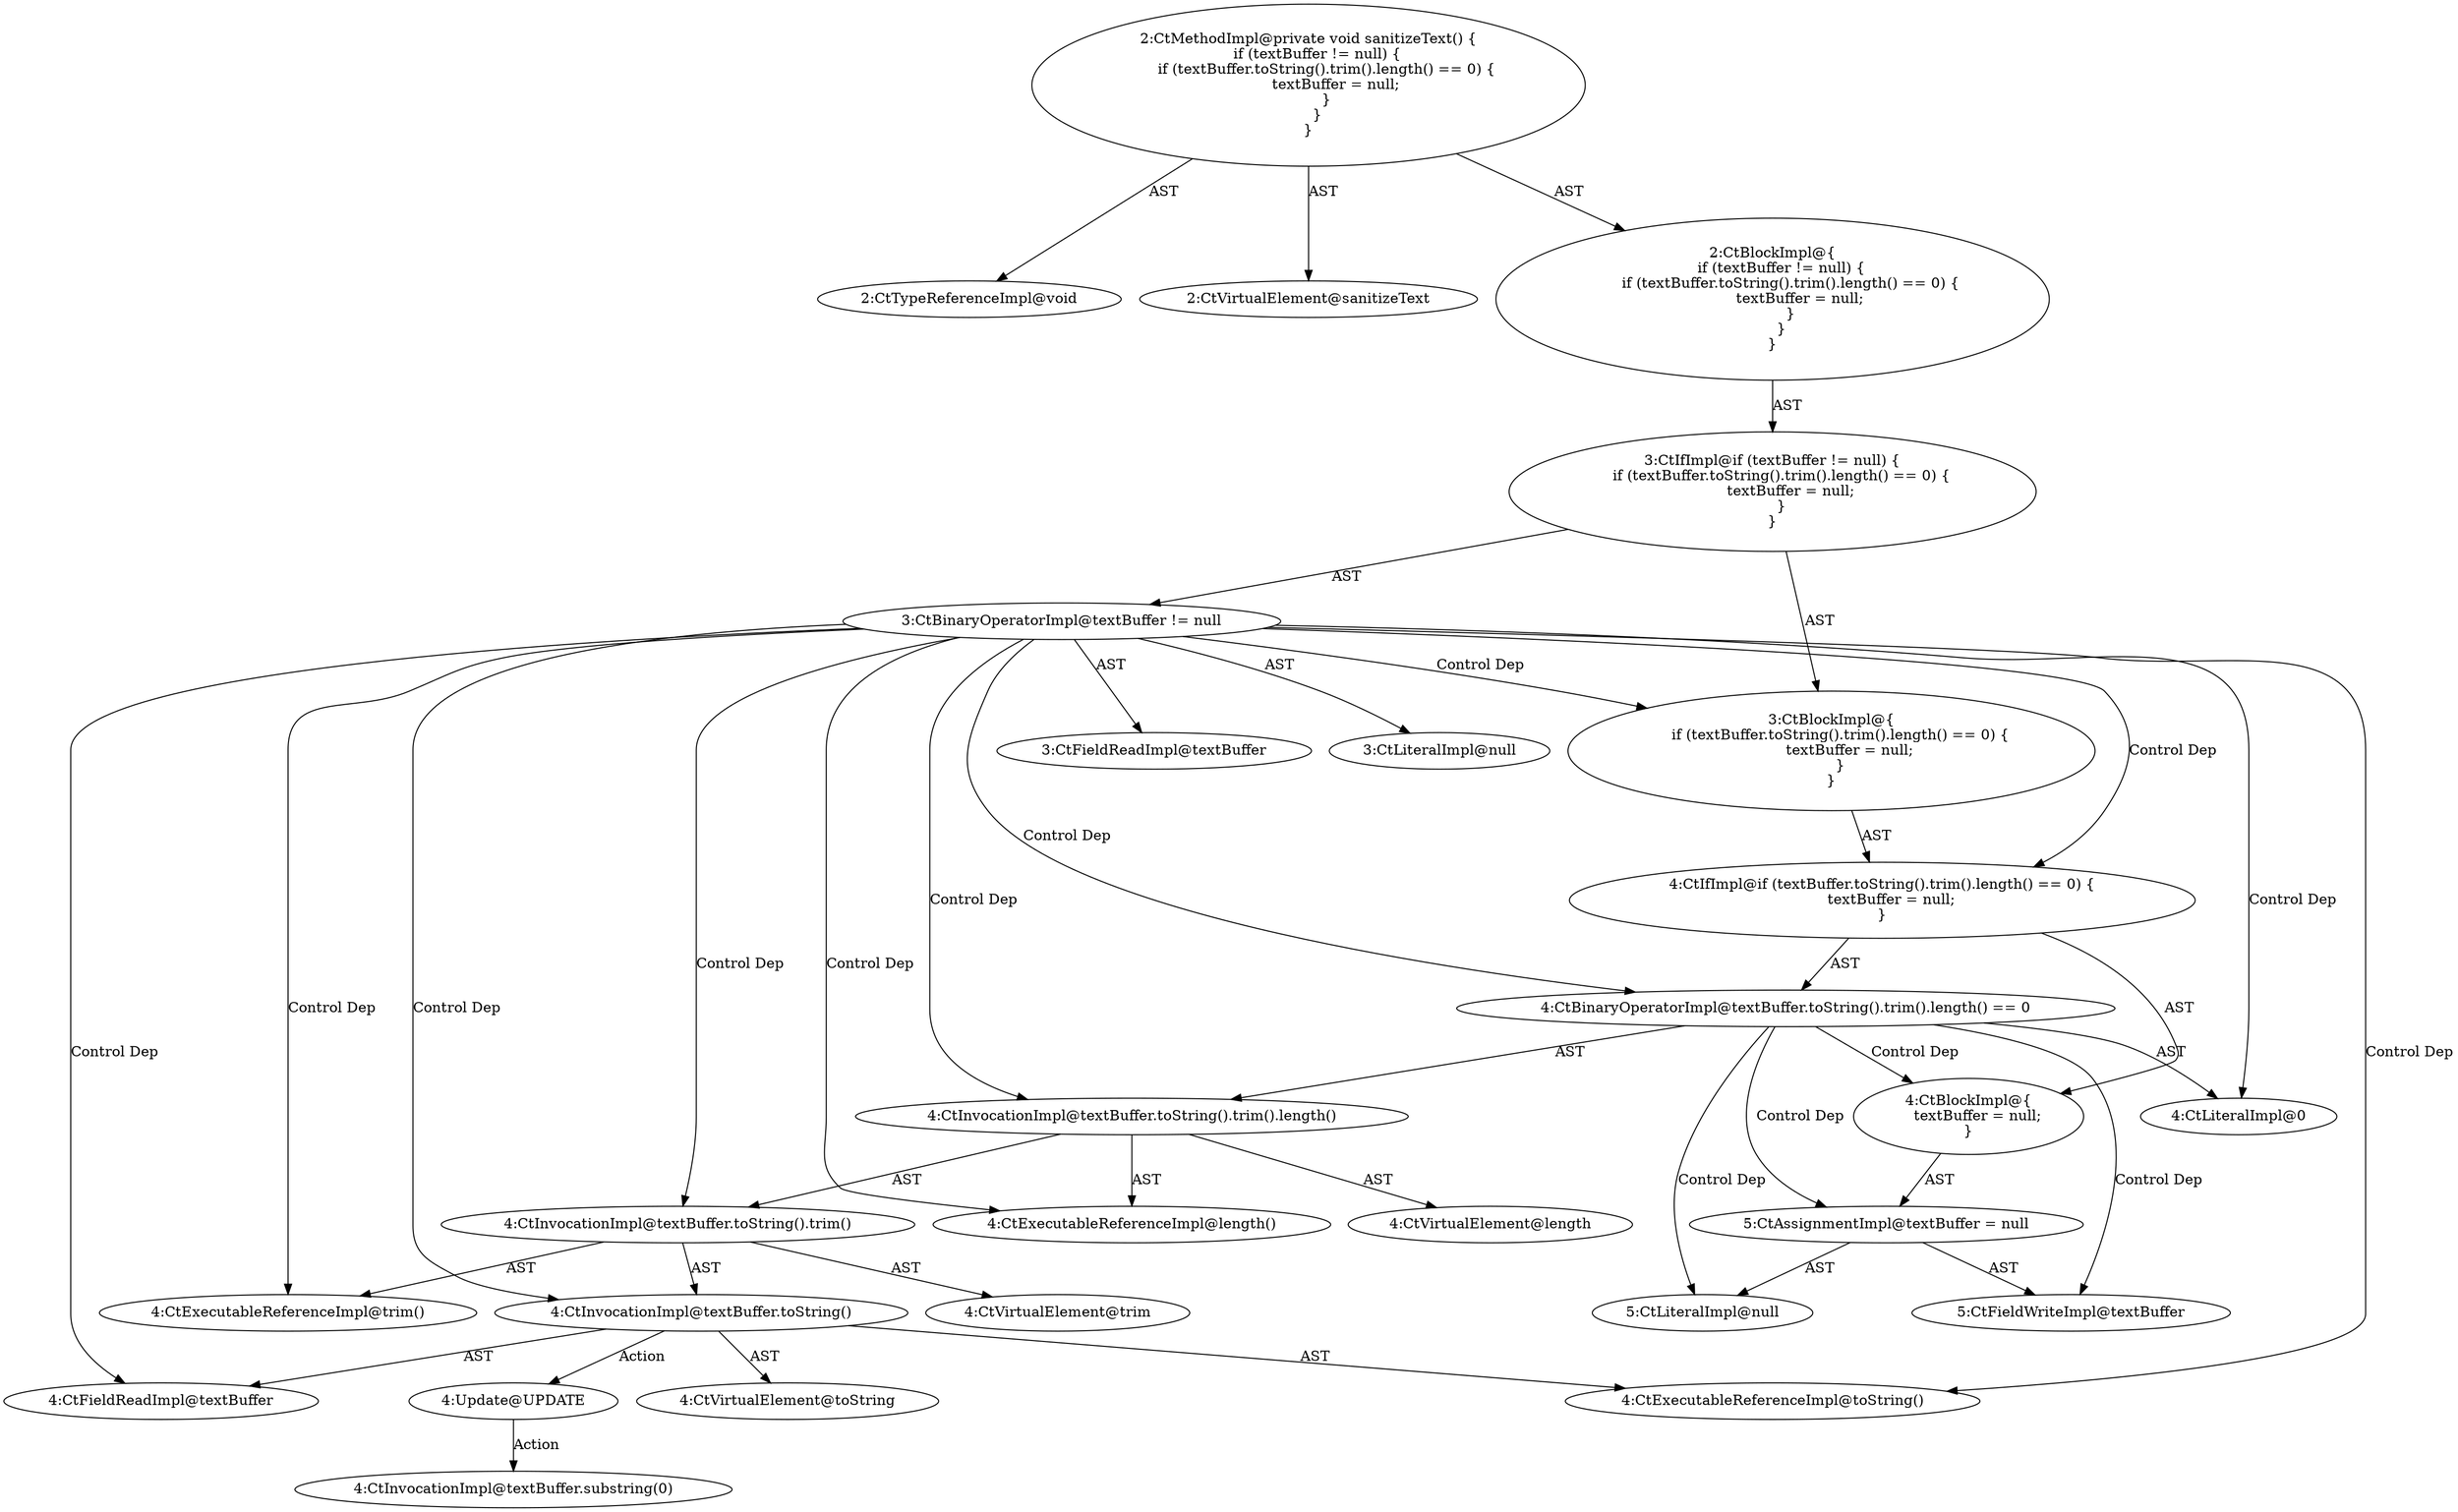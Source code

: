 digraph "sanitizeText#?" {
0 [label="2:CtTypeReferenceImpl@void" shape=ellipse]
1 [label="2:CtVirtualElement@sanitizeText" shape=ellipse]
2 [label="3:CtFieldReadImpl@textBuffer" shape=ellipse]
3 [label="3:CtLiteralImpl@null" shape=ellipse]
4 [label="3:CtBinaryOperatorImpl@textBuffer != null" shape=ellipse]
5 [label="4:CtExecutableReferenceImpl@length()" shape=ellipse]
6 [label="4:CtVirtualElement@length" shape=ellipse]
7 [label="4:CtExecutableReferenceImpl@trim()" shape=ellipse]
8 [label="4:CtVirtualElement@trim" shape=ellipse]
9 [label="4:CtExecutableReferenceImpl@toString()" shape=ellipse]
10 [label="4:CtVirtualElement@toString" shape=ellipse]
11 [label="4:CtFieldReadImpl@textBuffer" shape=ellipse]
12 [label="4:CtInvocationImpl@textBuffer.toString()" shape=ellipse]
13 [label="4:CtInvocationImpl@textBuffer.toString().trim()" shape=ellipse]
14 [label="4:CtInvocationImpl@textBuffer.toString().trim().length()" shape=ellipse]
15 [label="4:CtLiteralImpl@0" shape=ellipse]
16 [label="4:CtBinaryOperatorImpl@textBuffer.toString().trim().length() == 0" shape=ellipse]
17 [label="5:CtFieldWriteImpl@textBuffer" shape=ellipse]
18 [label="5:CtLiteralImpl@null" shape=ellipse]
19 [label="5:CtAssignmentImpl@textBuffer = null" shape=ellipse]
20 [label="4:CtBlockImpl@\{
    textBuffer = null;
\}" shape=ellipse]
21 [label="4:CtIfImpl@if (textBuffer.toString().trim().length() == 0) \{
    textBuffer = null;
\}" shape=ellipse]
22 [label="3:CtBlockImpl@\{
    if (textBuffer.toString().trim().length() == 0) \{
        textBuffer = null;
    \}
\}" shape=ellipse]
23 [label="3:CtIfImpl@if (textBuffer != null) \{
    if (textBuffer.toString().trim().length() == 0) \{
        textBuffer = null;
    \}
\}" shape=ellipse]
24 [label="2:CtBlockImpl@\{
    if (textBuffer != null) \{
        if (textBuffer.toString().trim().length() == 0) \{
            textBuffer = null;
        \}
    \}
\}" shape=ellipse]
25 [label="2:CtMethodImpl@private void sanitizeText() \{
    if (textBuffer != null) \{
        if (textBuffer.toString().trim().length() == 0) \{
            textBuffer = null;
        \}
    \}
\}" shape=ellipse]
26 [label="4:Update@UPDATE" shape=ellipse]
27 [label="4:CtInvocationImpl@textBuffer.substring(0)" shape=ellipse]
4 -> 2 [label="AST"];
4 -> 3 [label="AST"];
4 -> 22 [label="Control Dep"];
4 -> 21 [label="Control Dep"];
4 -> 16 [label="Control Dep"];
4 -> 14 [label="Control Dep"];
4 -> 5 [label="Control Dep"];
4 -> 13 [label="Control Dep"];
4 -> 7 [label="Control Dep"];
4 -> 12 [label="Control Dep"];
4 -> 9 [label="Control Dep"];
4 -> 11 [label="Control Dep"];
4 -> 15 [label="Control Dep"];
12 -> 10 [label="AST"];
12 -> 11 [label="AST"];
12 -> 9 [label="AST"];
12 -> 26 [label="Action"];
13 -> 8 [label="AST"];
13 -> 12 [label="AST"];
13 -> 7 [label="AST"];
14 -> 6 [label="AST"];
14 -> 13 [label="AST"];
14 -> 5 [label="AST"];
16 -> 14 [label="AST"];
16 -> 15 [label="AST"];
16 -> 20 [label="Control Dep"];
16 -> 19 [label="Control Dep"];
16 -> 17 [label="Control Dep"];
16 -> 18 [label="Control Dep"];
19 -> 17 [label="AST"];
19 -> 18 [label="AST"];
20 -> 19 [label="AST"];
21 -> 16 [label="AST"];
21 -> 20 [label="AST"];
22 -> 21 [label="AST"];
23 -> 4 [label="AST"];
23 -> 22 [label="AST"];
24 -> 23 [label="AST"];
25 -> 1 [label="AST"];
25 -> 0 [label="AST"];
25 -> 24 [label="AST"];
26 -> 27 [label="Action"];
}